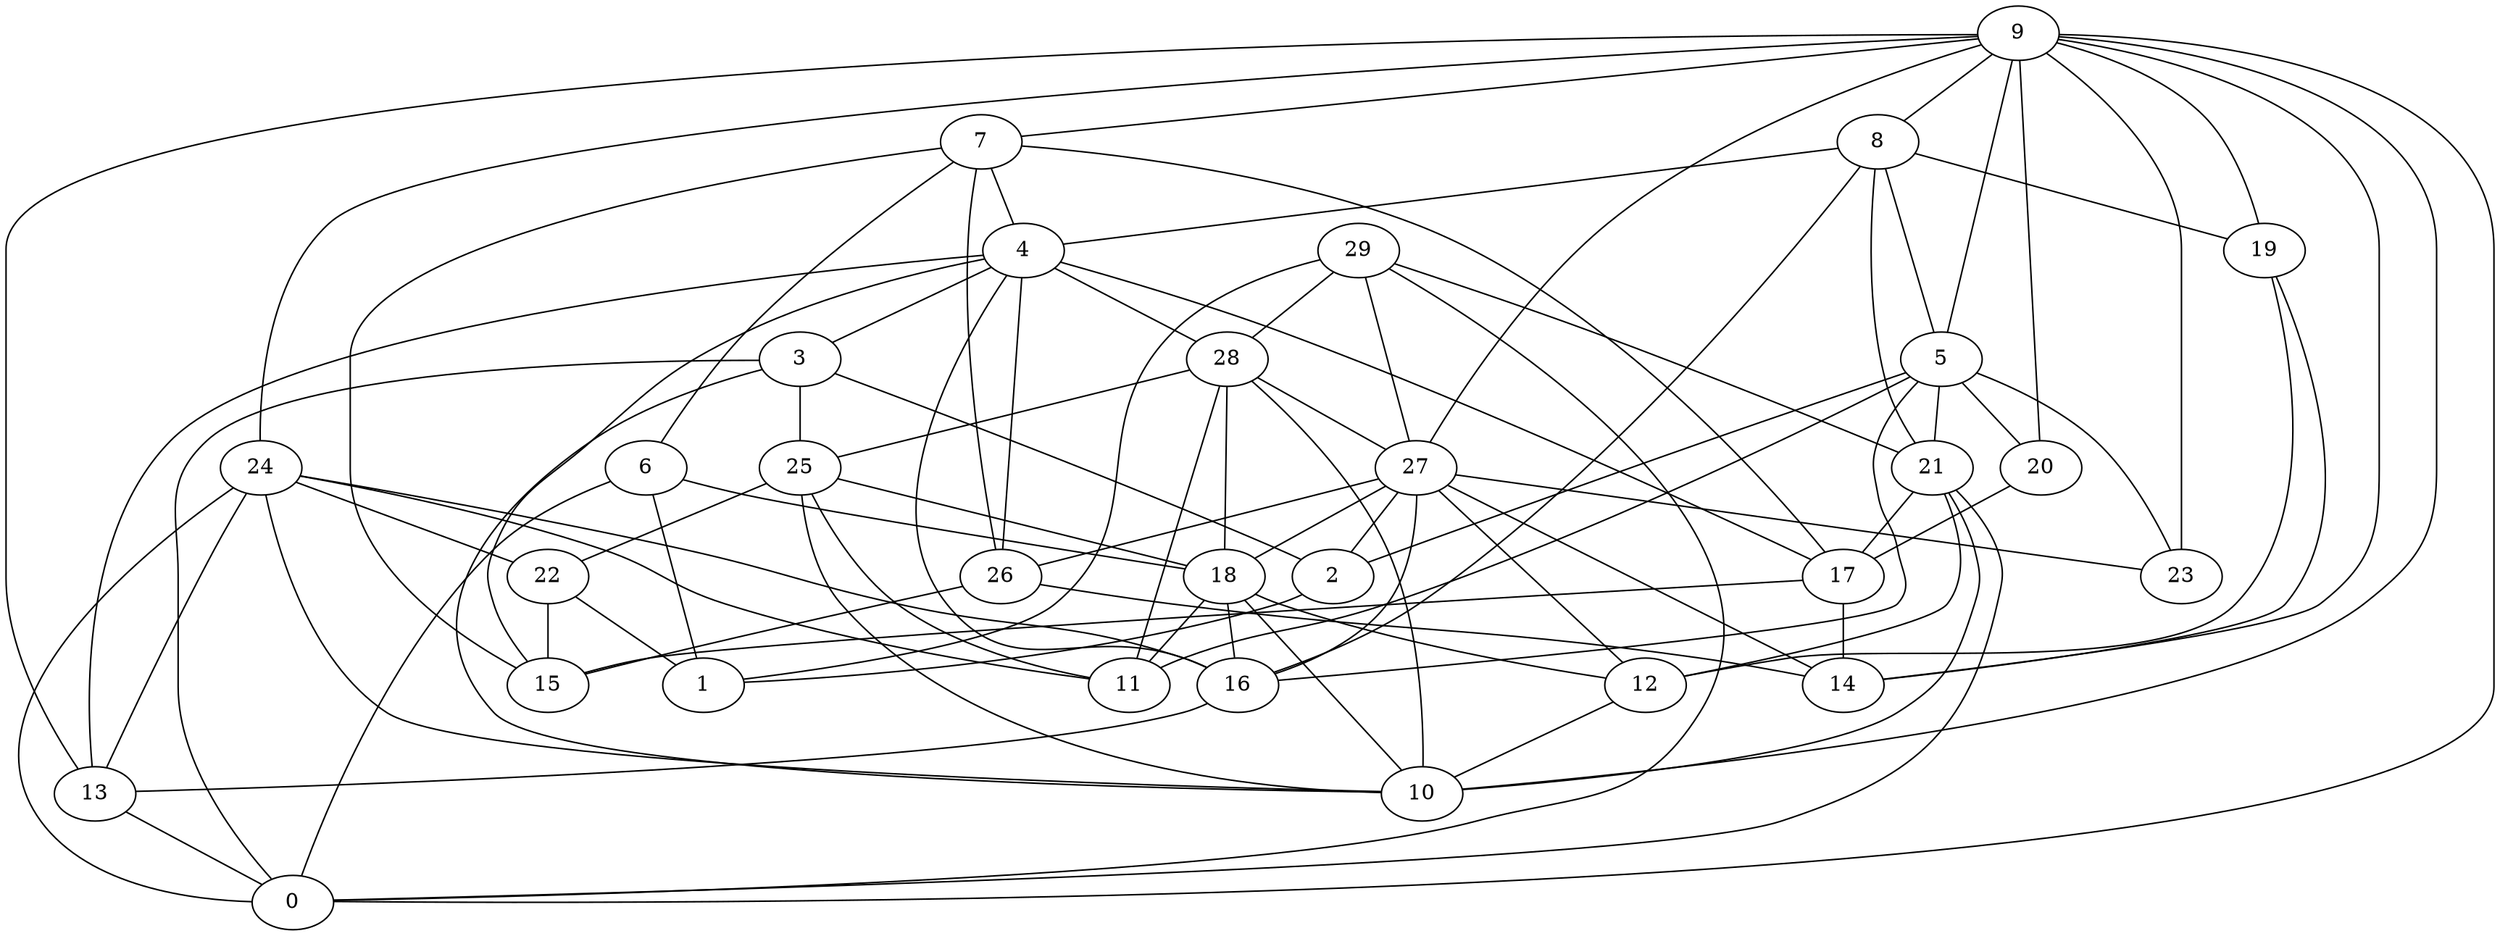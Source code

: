 digraph GG_graph {

subgraph G_graph {
edge [color = black]
"4" -> "13" [dir = none]
"4" -> "3" [dir = none]
"4" -> "16" [dir = none]
"22" -> "1" [dir = none]
"22" -> "15" [dir = none]
"9" -> "19" [dir = none]
"9" -> "8" [dir = none]
"9" -> "20" [dir = none]
"9" -> "14" [dir = none]
"9" -> "24" [dir = none]
"9" -> "5" [dir = none]
"9" -> "27" [dir = none]
"9" -> "10" [dir = none]
"9" -> "0" [dir = none]
"9" -> "7" [dir = none]
"20" -> "17" [dir = none]
"26" -> "14" [dir = none]
"26" -> "15" [dir = none]
"17" -> "15" [dir = none]
"28" -> "18" [dir = none]
"28" -> "11" [dir = none]
"28" -> "27" [dir = none]
"27" -> "16" [dir = none]
"27" -> "12" [dir = none]
"27" -> "14" [dir = none]
"27" -> "2" [dir = none]
"27" -> "26" [dir = none]
"27" -> "23" [dir = none]
"7" -> "6" [dir = none]
"7" -> "17" [dir = none]
"29" -> "21" [dir = none]
"29" -> "0" [dir = none]
"29" -> "1" [dir = none]
"29" -> "28" [dir = none]
"13" -> "0" [dir = none]
"18" -> "10" [dir = none]
"18" -> "12" [dir = none]
"18" -> "11" [dir = none]
"24" -> "10" [dir = none]
"24" -> "16" [dir = none]
"24" -> "22" [dir = none]
"5" -> "23" [dir = none]
"5" -> "20" [dir = none]
"5" -> "16" [dir = none]
"5" -> "21" [dir = none]
"21" -> "0" [dir = none]
"21" -> "10" [dir = none]
"21" -> "12" [dir = none]
"8" -> "16" [dir = none]
"2" -> "1" [dir = none]
"25" -> "22" [dir = none]
"25" -> "10" [dir = none]
"25" -> "18" [dir = none]
"3" -> "10" [dir = none]
"3" -> "25" [dir = none]
"6" -> "18" [dir = none]
"6" -> "0" [dir = none]
"19" -> "12" [dir = none]
"9" -> "23" [dir = none]
"8" -> "19" [dir = none]
"8" -> "21" [dir = none]
"28" -> "10" [dir = none]
"16" -> "13" [dir = none]
"29" -> "27" [dir = none]
"18" -> "16" [dir = none]
"24" -> "13" [dir = none]
"4" -> "17" [dir = none]
"4" -> "15" [dir = none]
"5" -> "11" [dir = none]
"25" -> "11" [dir = none]
"9" -> "13" [dir = none]
"27" -> "18" [dir = none]
"7" -> "15" [dir = none]
"28" -> "25" [dir = none]
"7" -> "26" [dir = none]
"7" -> "4" [dir = none]
"24" -> "0" [dir = none]
"19" -> "14" [dir = none]
"5" -> "2" [dir = none]
"12" -> "10" [dir = none]
"3" -> "2" [dir = none]
"4" -> "26" [dir = none]
"8" -> "5" [dir = none]
"4" -> "28" [dir = none]
"24" -> "11" [dir = none]
"8" -> "4" [dir = none]
"21" -> "17" [dir = none]
"17" -> "14" [dir = none]
"3" -> "0" [dir = none]
"6" -> "1" [dir = none]
}

}
